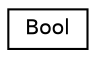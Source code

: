 digraph "Graphical Class Hierarchy"
{
  edge [fontname="Helvetica",fontsize="10",labelfontname="Helvetica",labelfontsize="10"];
  node [fontname="Helvetica",fontsize="10",shape=record];
  rankdir="LR";
  Node0 [label="Bool",height=0.2,width=0.4,color="black", fillcolor="white", style="filled",URL="$structBool.html"];
}
